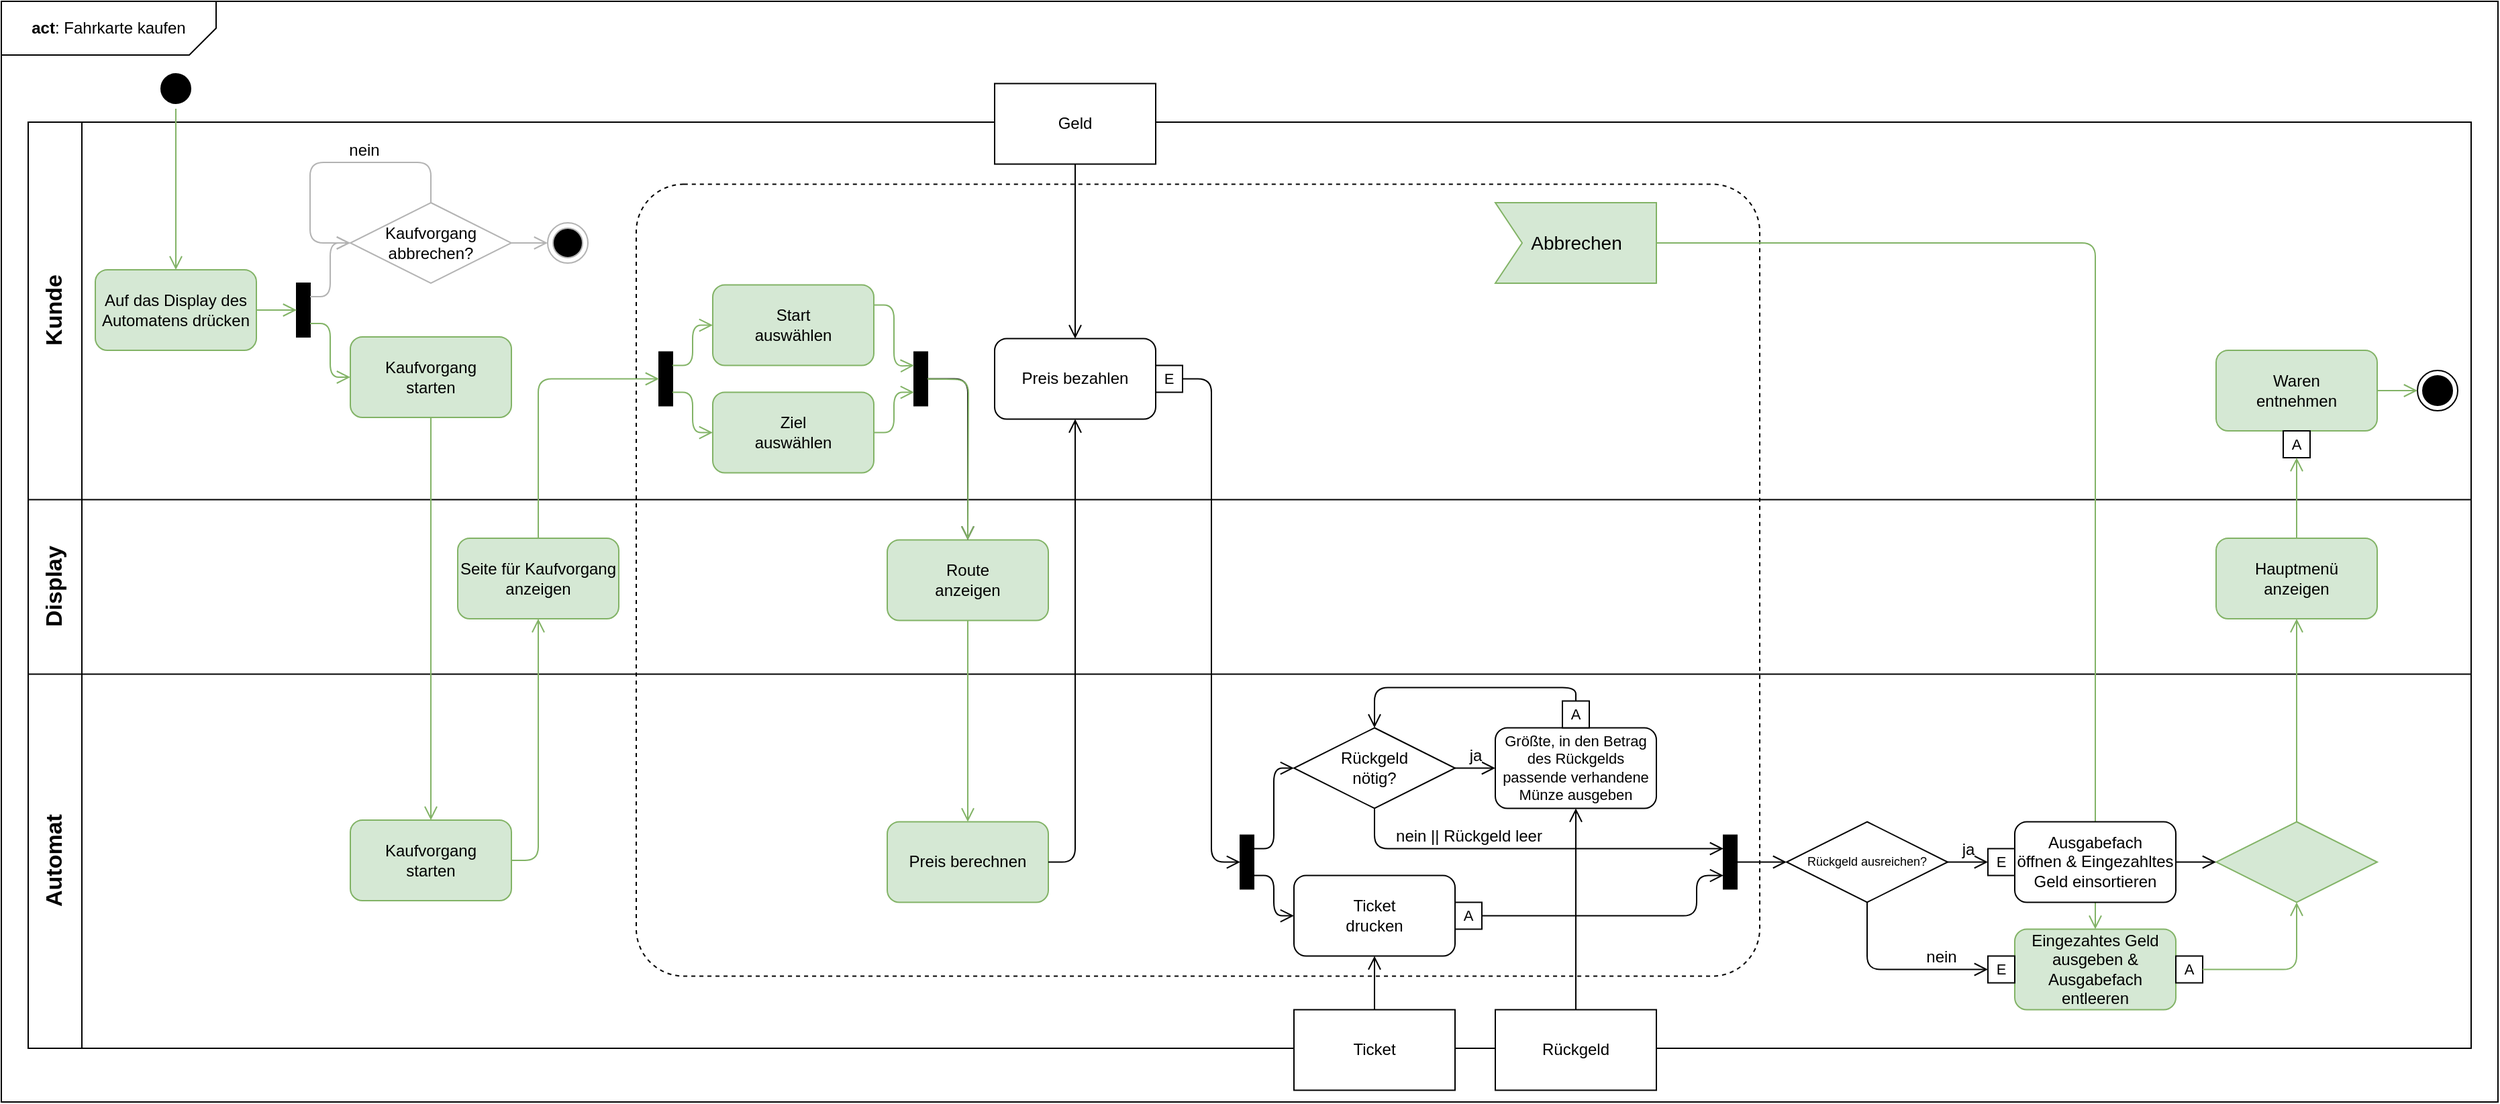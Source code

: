 <mxfile version="15.1.3" type="device"><diagram id="qV4nexifGftPxuAXYdf5" name="Seite-1"><mxGraphModel dx="1422" dy="815" grid="1" gridSize="10" guides="1" tooltips="1" connect="1" arrows="1" fold="1" page="1" pageScale="1" pageWidth="827" pageHeight="1169" math="0" shadow="0"><root><mxCell id="0"/><mxCell id="1" parent="0"/><mxCell id="LCloJKtCXqfHK71unpaX-121" value="" style="rounded=0;whiteSpace=wrap;html=1;fontSize=8;strokeColor=#000000;fillColor=none;" parent="1" vertex="1"><mxGeometry width="1860" height="820" as="geometry"/></mxCell><mxCell id="LCloJKtCXqfHK71unpaX-8" value="" style="rounded=0;whiteSpace=wrap;html=1;" parent="1" vertex="1"><mxGeometry x="20" y="90" width="1820" height="690" as="geometry"/></mxCell><mxCell id="LCloJKtCXqfHK71unpaX-119" value="" style="rounded=0;whiteSpace=wrap;html=1;fontSize=8;strokeColor=#000000;fillColor=none;" parent="1" vertex="1"><mxGeometry x="20" y="371.25" width="1820" height="130" as="geometry"/></mxCell><mxCell id="LCloJKtCXqfHK71unpaX-133" value="" style="rounded=1;whiteSpace=wrap;html=1;sketch=0;fontSize=9;strokeColor=#000000;fillColor=none;align=center;dashed=1;arcSize=6;" parent="1" vertex="1"><mxGeometry x="473" y="136.25" width="837" height="590" as="geometry"/></mxCell><mxCell id="LCloJKtCXqfHK71unpaX-9" value="" style="endArrow=none;html=1;entryX=1;entryY=1;entryDx=0;entryDy=0;exitX=0;exitY=1;exitDx=0;exitDy=0;" parent="1" source="LCloJKtCXqfHK71unpaX-14" target="LCloJKtCXqfHK71unpaX-12" edge="1"><mxGeometry width="50" height="50" relative="1" as="geometry"><mxPoint x="330" y="400" as="sourcePoint"/><mxPoint x="380" y="350" as="targetPoint"/><Array as="points"/></mxGeometry></mxCell><mxCell id="LCloJKtCXqfHK71unpaX-12" value="Kunde" style="text;html=1;strokeColor=none;fillColor=none;align=center;verticalAlign=middle;whiteSpace=wrap;rounded=0;rotation=-90;fontSize=17;fontStyle=1" parent="1" vertex="1"><mxGeometry x="-100" y="210" width="280" height="40" as="geometry"/></mxCell><mxCell id="LCloJKtCXqfHK71unpaX-13" value="Display" style="text;html=1;strokeColor=none;fillColor=none;align=center;verticalAlign=middle;whiteSpace=wrap;rounded=0;rotation=-90;fontSize=17;fontStyle=1" parent="1" vertex="1"><mxGeometry x="-26.25" y="416.25" width="132.5" height="40" as="geometry"/></mxCell><mxCell id="LCloJKtCXqfHK71unpaX-14" value="Automat" style="text;html=1;strokeColor=none;fillColor=none;align=center;verticalAlign=middle;whiteSpace=wrap;rounded=0;rotation=-90;fontSize=17;fontStyle=1" parent="1" vertex="1"><mxGeometry x="-100" y="620" width="280" height="40" as="geometry"/></mxCell><mxCell id="LCloJKtCXqfHK71unpaX-15" value="" style="ellipse;html=1;shape=startState;fillColor=#000000;fontSize=17;" parent="1" vertex="1"><mxGeometry x="115" y="50" width="30" height="30" as="geometry"/></mxCell><mxCell id="LCloJKtCXqfHK71unpaX-16" value="" style="edgeStyle=orthogonalEdgeStyle;html=1;verticalAlign=bottom;endArrow=open;endSize=8;fontSize=17;entryX=0.5;entryY=0;entryDx=0;entryDy=0;fillColor=#d5e8d4;strokeColor=#82b366;" parent="1" source="LCloJKtCXqfHK71unpaX-15" target="LCloJKtCXqfHK71unpaX-17" edge="1"><mxGeometry relative="1" as="geometry"><mxPoint x="260" y="65" as="targetPoint"/></mxGeometry></mxCell><mxCell id="LCloJKtCXqfHK71unpaX-17" value="Auf das Display des Automatens drücken" style="rounded=1;whiteSpace=wrap;html=1;fontSize=12;strokeColor=#82b366;fillColor=#d5e8d4;" parent="1" vertex="1"><mxGeometry x="70" y="200" width="120" height="60" as="geometry"/></mxCell><mxCell id="LCloJKtCXqfHK71unpaX-18" value="Kaufvorgang&lt;br&gt;starten" style="rounded=1;whiteSpace=wrap;html=1;fontSize=12;strokeColor=#82b366;fillColor=#d5e8d4;" parent="1" vertex="1"><mxGeometry x="260" y="610" width="120" height="60" as="geometry"/></mxCell><mxCell id="LCloJKtCXqfHK71unpaX-19" value="Kaufvorgang&lt;br&gt;starten" style="rounded=1;whiteSpace=wrap;html=1;fontSize=12;strokeColor=#82b366;fillColor=#d5e8d4;" parent="1" vertex="1"><mxGeometry x="260" y="250" width="120" height="60" as="geometry"/></mxCell><mxCell id="LCloJKtCXqfHK71unpaX-22" value="Seite für Kaufvorgang anzeigen" style="rounded=1;whiteSpace=wrap;html=1;fontSize=12;strokeColor=#82b366;fillColor=#d5e8d4;" parent="1" vertex="1"><mxGeometry x="340" y="400" width="120" height="60" as="geometry"/></mxCell><mxCell id="LCloJKtCXqfHK71unpaX-25" value="" style="rounded=0;whiteSpace=wrap;html=1;fontSize=12;strokeColor=#000000;fillColor=#000000;direction=north;" parent="1" vertex="1"><mxGeometry x="220" y="210" width="10" height="40" as="geometry"/></mxCell><mxCell id="LCloJKtCXqfHK71unpaX-30" value="Kaufvorgang abbrechen?" style="rhombus;whiteSpace=wrap;html=1;fontSize=12;fillColor=none;strokeColor=#B3B3B3;" parent="1" vertex="1"><mxGeometry x="260" y="150" width="120" height="60" as="geometry"/></mxCell><mxCell id="LCloJKtCXqfHK71unpaX-31" value="" style="ellipse;html=1;shape=endState;fillColor=#000000;fontSize=12;strokeColor=#B3B3B3;" parent="1" vertex="1"><mxGeometry x="407" y="165" width="30" height="30" as="geometry"/></mxCell><mxCell id="LCloJKtCXqfHK71unpaX-40" value="" style="rounded=0;whiteSpace=wrap;html=1;fontSize=12;strokeColor=#000000;fillColor=#000000;direction=south;" parent="1" vertex="1"><mxGeometry x="490" y="261.25" width="10" height="40" as="geometry"/></mxCell><mxCell id="LCloJKtCXqfHK71unpaX-42" value="Start&lt;br&gt;auswählen" style="rounded=1;whiteSpace=wrap;html=1;fontSize=12;strokeColor=#82b366;fillColor=#d5e8d4;" parent="1" vertex="1"><mxGeometry x="530" y="211.25" width="120" height="60" as="geometry"/></mxCell><mxCell id="LCloJKtCXqfHK71unpaX-43" value="Ziel&lt;br&gt;auswählen" style="rounded=1;whiteSpace=wrap;html=1;fontSize=12;strokeColor=#82b366;fillColor=#d5e8d4;" parent="1" vertex="1"><mxGeometry x="530" y="291.25" width="120" height="60" as="geometry"/></mxCell><mxCell id="LCloJKtCXqfHK71unpaX-49" value="" style="edgeStyle=orthogonalEdgeStyle;html=1;verticalAlign=bottom;endArrow=open;endSize=8;fontSize=17;entryX=0.5;entryY=0;entryDx=0;entryDy=0;exitX=1;exitY=0.5;exitDx=0;exitDy=0;fillColor=#d5e8d4;strokeColor=#82b366;" parent="1" source="LCloJKtCXqfHK71unpaX-17" target="LCloJKtCXqfHK71unpaX-25" edge="1"><mxGeometry relative="1" as="geometry"><mxPoint x="140" y="210" as="targetPoint"/><mxPoint x="140" y="90" as="sourcePoint"/></mxGeometry></mxCell><mxCell id="LCloJKtCXqfHK71unpaX-50" value="" style="edgeStyle=orthogonalEdgeStyle;html=1;verticalAlign=bottom;endArrow=open;endSize=8;fontSize=17;entryX=0;entryY=0.5;entryDx=0;entryDy=0;exitX=0.75;exitY=1;exitDx=0;exitDy=0;strokeColor=#B3B3B3;" parent="1" source="LCloJKtCXqfHK71unpaX-25" target="LCloJKtCXqfHK71unpaX-30" edge="1"><mxGeometry relative="1" as="geometry"><mxPoint x="230" y="240" as="targetPoint"/><mxPoint x="230" y="230" as="sourcePoint"/></mxGeometry></mxCell><mxCell id="LCloJKtCXqfHK71unpaX-51" value="nein" style="edgeStyle=orthogonalEdgeStyle;html=1;verticalAlign=bottom;endArrow=open;endSize=8;fontSize=12;exitX=0.5;exitY=0;exitDx=0;exitDy=0;strokeColor=#B3B3B3;" parent="1" source="LCloJKtCXqfHK71unpaX-30" edge="1"><mxGeometry x="-0.238" relative="1" as="geometry"><mxPoint x="260" y="180" as="targetPoint"/><mxPoint x="240" y="230" as="sourcePoint"/><Array as="points"><mxPoint x="320" y="120"/><mxPoint x="230" y="120"/><mxPoint x="230" y="180"/></Array><mxPoint as="offset"/></mxGeometry></mxCell><mxCell id="LCloJKtCXqfHK71unpaX-52" value="" style="edgeStyle=orthogonalEdgeStyle;html=1;verticalAlign=bottom;endArrow=open;endSize=8;fontSize=17;entryX=0;entryY=0.5;entryDx=0;entryDy=0;exitX=0.25;exitY=1;exitDx=0;exitDy=0;fillColor=#d5e8d4;strokeColor=#82b366;" parent="1" source="LCloJKtCXqfHK71unpaX-25" target="LCloJKtCXqfHK71unpaX-19" edge="1"><mxGeometry relative="1" as="geometry"><mxPoint x="270" y="190" as="targetPoint"/><mxPoint x="240" y="230" as="sourcePoint"/></mxGeometry></mxCell><mxCell id="LCloJKtCXqfHK71unpaX-53" value="" style="edgeStyle=orthogonalEdgeStyle;html=1;verticalAlign=bottom;endArrow=open;endSize=8;fontSize=17;exitX=0.5;exitY=1;exitDx=0;exitDy=0;entryX=0.5;entryY=0;entryDx=0;entryDy=0;fillColor=#d5e8d4;strokeColor=#82b366;" parent="1" source="LCloJKtCXqfHK71unpaX-19" target="LCloJKtCXqfHK71unpaX-18" edge="1"><mxGeometry relative="1" as="geometry"><mxPoint x="890" y="580" as="targetPoint"/><mxPoint x="240" y="250" as="sourcePoint"/></mxGeometry></mxCell><mxCell id="LCloJKtCXqfHK71unpaX-54" value="" style="edgeStyle=orthogonalEdgeStyle;html=1;verticalAlign=bottom;endArrow=open;endSize=8;fontSize=17;exitX=1;exitY=0.5;exitDx=0;exitDy=0;entryX=0.5;entryY=1;entryDx=0;entryDy=0;fillColor=#d5e8d4;strokeColor=#82b366;" parent="1" source="LCloJKtCXqfHK71unpaX-18" target="LCloJKtCXqfHK71unpaX-22" edge="1"><mxGeometry relative="1" as="geometry"><mxPoint x="330" y="770" as="targetPoint"/><mxPoint x="330" y="320" as="sourcePoint"/></mxGeometry></mxCell><mxCell id="LCloJKtCXqfHK71unpaX-55" value="" style="edgeStyle=orthogonalEdgeStyle;html=1;verticalAlign=bottom;endArrow=open;endSize=8;fontSize=17;entryX=0;entryY=0.5;entryDx=0;entryDy=0;exitX=1;exitY=0.5;exitDx=0;exitDy=0;strokeColor=#B3B3B3;" parent="1" source="LCloJKtCXqfHK71unpaX-30" target="LCloJKtCXqfHK71unpaX-31" edge="1"><mxGeometry relative="1" as="geometry"><mxPoint x="270" y="190" as="targetPoint"/><mxPoint x="240" y="230" as="sourcePoint"/></mxGeometry></mxCell><mxCell id="LCloJKtCXqfHK71unpaX-56" value="" style="edgeStyle=orthogonalEdgeStyle;html=1;verticalAlign=bottom;endArrow=open;endSize=8;fontSize=17;entryX=0.5;entryY=1;entryDx=0;entryDy=0;exitX=0.5;exitY=0;exitDx=0;exitDy=0;fillColor=#d5e8d4;strokeColor=#82b366;" parent="1" source="LCloJKtCXqfHK71unpaX-22" target="LCloJKtCXqfHK71unpaX-40" edge="1"><mxGeometry relative="1" as="geometry"><mxPoint x="210" y="190" as="targetPoint"/><mxPoint x="180" y="230" as="sourcePoint"/></mxGeometry></mxCell><mxCell id="LCloJKtCXqfHK71unpaX-57" value="" style="edgeStyle=orthogonalEdgeStyle;html=1;verticalAlign=bottom;endArrow=open;endSize=8;fontSize=17;entryX=0;entryY=0.5;entryDx=0;entryDy=0;exitX=0.75;exitY=0;exitDx=0;exitDy=0;fillColor=#d5e8d4;strokeColor=#82b366;" parent="1" source="LCloJKtCXqfHK71unpaX-40" target="LCloJKtCXqfHK71unpaX-43" edge="1"><mxGeometry relative="1" as="geometry"><mxPoint x="500" y="291.25" as="targetPoint"/><mxPoint x="470" y="521.25" as="sourcePoint"/></mxGeometry></mxCell><mxCell id="LCloJKtCXqfHK71unpaX-58" value="" style="edgeStyle=orthogonalEdgeStyle;html=1;verticalAlign=bottom;endArrow=open;endSize=8;fontSize=17;entryX=0;entryY=0.5;entryDx=0;entryDy=0;exitX=0.25;exitY=0;exitDx=0;exitDy=0;fillColor=#d5e8d4;strokeColor=#82b366;" parent="1" source="LCloJKtCXqfHK71unpaX-40" target="LCloJKtCXqfHK71unpaX-42" edge="1"><mxGeometry relative="1" as="geometry"><mxPoint x="540" y="331.25" as="targetPoint"/><mxPoint x="510" y="301.25" as="sourcePoint"/></mxGeometry></mxCell><mxCell id="LCloJKtCXqfHK71unpaX-60" value="" style="rounded=0;whiteSpace=wrap;html=1;fontSize=12;direction=south;fillColor=#000000;" parent="1" vertex="1"><mxGeometry x="680" y="261.25" width="10" height="40" as="geometry"/></mxCell><mxCell id="LCloJKtCXqfHK71unpaX-61" value="" style="edgeStyle=orthogonalEdgeStyle;html=1;verticalAlign=bottom;endArrow=open;endSize=8;fontSize=17;entryX=0.75;entryY=1;entryDx=0;entryDy=0;exitX=1;exitY=0.5;exitDx=0;exitDy=0;fillColor=#d5e8d4;strokeColor=#82b366;" parent="1" source="LCloJKtCXqfHK71unpaX-43" target="LCloJKtCXqfHK71unpaX-60" edge="1"><mxGeometry relative="1" as="geometry"><mxPoint x="540" y="251.25" as="targetPoint"/><mxPoint x="510" y="281.25" as="sourcePoint"/></mxGeometry></mxCell><mxCell id="LCloJKtCXqfHK71unpaX-62" value="" style="edgeStyle=orthogonalEdgeStyle;html=1;verticalAlign=bottom;endArrow=open;endSize=8;fontSize=17;exitX=1;exitY=0.25;exitDx=0;exitDy=0;fillColor=#d5e8d4;strokeColor=#82b366;" parent="1" source="LCloJKtCXqfHK71unpaX-42" edge="1"><mxGeometry relative="1" as="geometry"><mxPoint x="680" y="271.25" as="targetPoint"/><mxPoint x="660" y="331.25" as="sourcePoint"/></mxGeometry></mxCell><mxCell id="LCloJKtCXqfHK71unpaX-63" value="Route&lt;br&gt;anzeigen" style="rounded=1;whiteSpace=wrap;html=1;fontSize=12;fillColor=#d5e8d4;strokeColor=#82b366;" parent="1" vertex="1"><mxGeometry x="660" y="401.25" width="120" height="60" as="geometry"/></mxCell><mxCell id="LCloJKtCXqfHK71unpaX-64" value="" style="edgeStyle=orthogonalEdgeStyle;html=1;verticalAlign=bottom;endArrow=open;endSize=8;fontSize=17;entryX=0.5;entryY=0;entryDx=0;entryDy=0;exitX=0.5;exitY=0;exitDx=0;exitDy=0;" parent="1" source="LCloJKtCXqfHK71unpaX-60" target="LCloJKtCXqfHK71unpaX-63" edge="1"><mxGeometry relative="1" as="geometry"><mxPoint x="500" y="291.25" as="targetPoint"/><mxPoint x="470" y="491.25" as="sourcePoint"/></mxGeometry></mxCell><mxCell id="LCloJKtCXqfHK71unpaX-66" value="Preis berechnen" style="rounded=1;whiteSpace=wrap;html=1;fontSize=12;fillColor=#d5e8d4;strokeColor=#82b366;" parent="1" vertex="1"><mxGeometry x="660" y="611.25" width="120" height="60" as="geometry"/></mxCell><mxCell id="LCloJKtCXqfHK71unpaX-67" value="" style="edgeStyle=orthogonalEdgeStyle;html=1;verticalAlign=bottom;endArrow=open;endSize=8;fontSize=17;entryX=0.5;entryY=0;entryDx=0;entryDy=0;exitX=0.5;exitY=1;exitDx=0;exitDy=0;fillColor=#d5e8d4;strokeColor=#82b366;" parent="1" source="LCloJKtCXqfHK71unpaX-63" target="LCloJKtCXqfHK71unpaX-66" edge="1"><mxGeometry relative="1" as="geometry"><mxPoint x="730" y="491.25" as="targetPoint"/><mxPoint x="700" y="291.25" as="sourcePoint"/></mxGeometry></mxCell><mxCell id="LCloJKtCXqfHK71unpaX-68" value="Preis bezahlen" style="rounded=1;whiteSpace=wrap;html=1;fontSize=12;" parent="1" vertex="1"><mxGeometry x="740" y="251.25" width="120" height="60" as="geometry"/></mxCell><mxCell id="LCloJKtCXqfHK71unpaX-69" value="" style="edgeStyle=orthogonalEdgeStyle;html=1;verticalAlign=bottom;endArrow=open;endSize=8;fontSize=17;exitX=1;exitY=0.5;exitDx=0;exitDy=0;entryX=0.5;entryY=1;entryDx=0;entryDy=0;" parent="1" source="LCloJKtCXqfHK71unpaX-66" target="LCloJKtCXqfHK71unpaX-68" edge="1"><mxGeometry relative="1" as="geometry"><mxPoint x="470" y="551.25" as="targetPoint"/><mxPoint x="440" y="801.25" as="sourcePoint"/></mxGeometry></mxCell><mxCell id="LCloJKtCXqfHK71unpaX-71" value="" style="edgeStyle=orthogonalEdgeStyle;html=1;verticalAlign=bottom;endArrow=open;endSize=8;fontSize=17;exitX=1;exitY=0.5;exitDx=0;exitDy=0;entryX=0.5;entryY=1;entryDx=0;entryDy=0;" parent="1" source="LCloJKtCXqfHK71unpaX-86" target="LCloJKtCXqfHK71unpaX-72" edge="1"><mxGeometry relative="1" as="geometry"><mxPoint x="906" y="761.25" as="targetPoint"/><mxPoint x="803" y="801.25" as="sourcePoint"/></mxGeometry></mxCell><mxCell id="LCloJKtCXqfHK71unpaX-72" value="" style="rounded=0;whiteSpace=wrap;html=1;fontSize=12;direction=south;fillColor=#000000;" parent="1" vertex="1"><mxGeometry x="923" y="621.25" width="10" height="40" as="geometry"/></mxCell><mxCell id="LCloJKtCXqfHK71unpaX-73" value="Rückgeld&lt;br&gt;nötig?" style="rhombus;whiteSpace=wrap;html=1;fontSize=12;" parent="1" vertex="1"><mxGeometry x="963" y="541.25" width="120" height="60" as="geometry"/></mxCell><mxCell id="LCloJKtCXqfHK71unpaX-74" value="Ticket&lt;br&gt;drucken" style="rounded=1;whiteSpace=wrap;html=1;fontSize=12;" parent="1" vertex="1"><mxGeometry x="963" y="651.25" width="120" height="60" as="geometry"/></mxCell><mxCell id="LCloJKtCXqfHK71unpaX-75" value="" style="edgeStyle=orthogonalEdgeStyle;html=1;verticalAlign=bottom;endArrow=open;endSize=8;fontSize=17;entryX=0;entryY=0.5;entryDx=0;entryDy=0;exitX=0.25;exitY=0;exitDx=0;exitDy=0;" parent="1" source="LCloJKtCXqfHK71unpaX-72" target="LCloJKtCXqfHK71unpaX-73" edge="1"><mxGeometry relative="1" as="geometry"><mxPoint x="933" y="651.25" as="targetPoint"/><mxPoint x="932" y="651.25" as="sourcePoint"/></mxGeometry></mxCell><mxCell id="LCloJKtCXqfHK71unpaX-76" value="" style="edgeStyle=orthogonalEdgeStyle;html=1;verticalAlign=bottom;endArrow=open;endSize=8;fontSize=17;entryX=0;entryY=0.5;entryDx=0;entryDy=0;exitX=0.75;exitY=0;exitDx=0;exitDy=0;" parent="1" source="LCloJKtCXqfHK71unpaX-72" target="LCloJKtCXqfHK71unpaX-74" edge="1"><mxGeometry relative="1" as="geometry"><mxPoint x="973" y="691.25" as="targetPoint"/><mxPoint x="942" y="661.25" as="sourcePoint"/></mxGeometry></mxCell><mxCell id="LCloJKtCXqfHK71unpaX-77" value="Geld" style="rounded=0;whiteSpace=wrap;html=1;fontSize=12;" parent="1" vertex="1"><mxGeometry x="740" y="61.25" width="120" height="60" as="geometry"/></mxCell><mxCell id="LCloJKtCXqfHK71unpaX-78" value="" style="edgeStyle=orthogonalEdgeStyle;html=1;verticalAlign=bottom;endArrow=open;endSize=8;fontSize=17;exitX=0.5;exitY=1;exitDx=0;exitDy=0;entryX=0.5;entryY=0;entryDx=0;entryDy=0;" parent="1" source="LCloJKtCXqfHK71unpaX-77" target="LCloJKtCXqfHK71unpaX-68" edge="1"><mxGeometry relative="1" as="geometry"><mxPoint x="810" y="321.25" as="targetPoint"/><mxPoint x="790" y="801.25" as="sourcePoint"/></mxGeometry></mxCell><mxCell id="LCloJKtCXqfHK71unpaX-79" value="Ticket" style="rounded=0;whiteSpace=wrap;html=1;fontSize=12;strokeColor=#000000;" parent="1" vertex="1"><mxGeometry x="963" y="751.25" width="120" height="60" as="geometry"/></mxCell><mxCell id="LCloJKtCXqfHK71unpaX-80" value="" style="edgeStyle=orthogonalEdgeStyle;html=1;verticalAlign=bottom;endArrow=open;endSize=8;fontSize=17;exitX=0.5;exitY=0;exitDx=0;exitDy=0;entryX=0.5;entryY=1;entryDx=0;entryDy=0;" parent="1" source="LCloJKtCXqfHK71unpaX-79" target="LCloJKtCXqfHK71unpaX-74" edge="1"><mxGeometry relative="1" as="geometry"><mxPoint x="1023" y="711.25" as="targetPoint"/><mxPoint x="820" y="651.25" as="sourcePoint"/></mxGeometry></mxCell><mxCell id="LCloJKtCXqfHK71unpaX-81" value="Größte, in den Betrag des Rückgelds passende verhandene Münze ausgeben" style="rounded=1;whiteSpace=wrap;html=1;fontSize=11;" parent="1" vertex="1"><mxGeometry x="1113" y="541.25" width="120" height="60" as="geometry"/></mxCell><mxCell id="LCloJKtCXqfHK71unpaX-82" value="ja" style="edgeStyle=orthogonalEdgeStyle;html=1;verticalAlign=bottom;endArrow=open;endSize=8;fontSize=12;exitX=1;exitY=0.5;exitDx=0;exitDy=0;entryX=0;entryY=0.5;entryDx=0;entryDy=0;" parent="1" source="LCloJKtCXqfHK71unpaX-73" target="LCloJKtCXqfHK71unpaX-81" edge="1"><mxGeometry relative="1" as="geometry"><mxPoint x="840" y="171.25" as="targetPoint"/><mxPoint x="820" y="651.25" as="sourcePoint"/></mxGeometry></mxCell><mxCell id="LCloJKtCXqfHK71unpaX-83" value="" style="edgeStyle=orthogonalEdgeStyle;html=1;verticalAlign=bottom;endArrow=open;endSize=8;fontSize=17;entryX=0.5;entryY=0;entryDx=0;entryDy=0;exitX=0.5;exitY=0;exitDx=0;exitDy=0;" parent="1" source="LCloJKtCXqfHK71unpaX-90" target="LCloJKtCXqfHK71unpaX-73" edge="1"><mxGeometry relative="1" as="geometry"><mxPoint x="933" y="651.25" as="targetPoint"/><mxPoint x="900" y="141.25" as="sourcePoint"/><Array as="points"/></mxGeometry></mxCell><mxCell id="LCloJKtCXqfHK71unpaX-84" value="Rückgeld" style="rounded=0;whiteSpace=wrap;html=1;fontSize=12;strokeColor=#000000;" parent="1" vertex="1"><mxGeometry x="1113" y="751.25" width="120" height="60" as="geometry"/></mxCell><mxCell id="LCloJKtCXqfHK71unpaX-85" value="" style="edgeStyle=orthogonalEdgeStyle;html=1;verticalAlign=bottom;endArrow=open;endSize=8;fontSize=17;exitX=0.5;exitY=0;exitDx=0;exitDy=0;entryX=0.5;entryY=1;entryDx=0;entryDy=0;" parent="1" source="LCloJKtCXqfHK71unpaX-84" target="LCloJKtCXqfHK71unpaX-81" edge="1"><mxGeometry relative="1" as="geometry"><mxPoint x="1033" y="721.25" as="targetPoint"/><mxPoint x="1033" y="761.25" as="sourcePoint"/></mxGeometry></mxCell><mxCell id="LCloJKtCXqfHK71unpaX-86" value="E" style="rounded=0;whiteSpace=wrap;html=1;fontSize=11;" parent="1" vertex="1"><mxGeometry x="860" y="271.25" width="20" height="20" as="geometry"/></mxCell><mxCell id="LCloJKtCXqfHK71unpaX-89" value="A" style="rounded=0;whiteSpace=wrap;html=1;fontSize=11;" parent="1" vertex="1"><mxGeometry x="1083" y="671.25" width="20" height="20" as="geometry"/></mxCell><mxCell id="LCloJKtCXqfHK71unpaX-90" value="A" style="rounded=0;whiteSpace=wrap;html=1;fontSize=11;" parent="1" vertex="1"><mxGeometry x="1163" y="521.25" width="20" height="20" as="geometry"/></mxCell><mxCell id="LCloJKtCXqfHK71unpaX-91" value="" style="rounded=0;whiteSpace=wrap;html=1;fontSize=12;direction=south;fillColor=#000000;" parent="1" vertex="1"><mxGeometry x="1283" y="621.25" width="10" height="40" as="geometry"/></mxCell><mxCell id="LCloJKtCXqfHK71unpaX-94" value="" style="edgeStyle=orthogonalEdgeStyle;html=1;verticalAlign=bottom;endArrow=open;endSize=8;fontSize=17;entryX=0.75;entryY=1;entryDx=0;entryDy=0;exitX=1;exitY=0.5;exitDx=0;exitDy=0;" parent="1" source="LCloJKtCXqfHK71unpaX-89" target="LCloJKtCXqfHK71unpaX-91" edge="1"><mxGeometry relative="1" as="geometry"><mxPoint x="1293" y="641.25" as="targetPoint"/><mxPoint x="1263" y="611.25" as="sourcePoint"/><Array as="points"><mxPoint x="1263" y="681.25"/><mxPoint x="1263" y="651.25"/></Array></mxGeometry></mxCell><mxCell id="LCloJKtCXqfHK71unpaX-96" value="Waren&lt;br&gt;entnehmen" style="rounded=1;whiteSpace=wrap;html=1;fontSize=12;fillColor=#d5e8d4;strokeColor=#82b366;" parent="1" vertex="1"><mxGeometry x="1650" y="260" width="120" height="60" as="geometry"/></mxCell><mxCell id="LCloJKtCXqfHK71unpaX-98" value="Rückgeld ausreichen?" style="rhombus;whiteSpace=wrap;html=1;fontSize=9;" parent="1" vertex="1"><mxGeometry x="1330" y="611.25" width="120" height="60" as="geometry"/></mxCell><mxCell id="LCloJKtCXqfHK71unpaX-99" value="" style="edgeStyle=orthogonalEdgeStyle;html=1;verticalAlign=bottom;endArrow=open;endSize=8;fontSize=17;entryX=0;entryY=0.5;entryDx=0;entryDy=0;exitX=0.5;exitY=0;exitDx=0;exitDy=0;" parent="1" source="LCloJKtCXqfHK71unpaX-91" target="LCloJKtCXqfHK71unpaX-98" edge="1"><mxGeometry relative="1" as="geometry"><mxPoint x="973" y="611.25" as="targetPoint"/><mxPoint x="943" y="641.25" as="sourcePoint"/></mxGeometry></mxCell><mxCell id="LCloJKtCXqfHK71unpaX-100" value="nein || Rückgeld leer" style="edgeStyle=orthogonalEdgeStyle;html=1;verticalAlign=bottom;endArrow=open;endSize=8;fontSize=12;entryX=0.25;entryY=1;entryDx=0;entryDy=0;exitX=0.5;exitY=1;exitDx=0;exitDy=0;" parent="1" source="LCloJKtCXqfHK71unpaX-73" target="LCloJKtCXqfHK71unpaX-91" edge="1"><mxGeometry x="-0.31" relative="1" as="geometry"><mxPoint x="1293" y="661.25" as="targetPoint"/><mxPoint x="1113" y="691.25" as="sourcePoint"/><Array as="points"><mxPoint x="1023" y="631.25"/></Array><mxPoint as="offset"/></mxGeometry></mxCell><mxCell id="LCloJKtCXqfHK71unpaX-103" value="A" style="rounded=0;whiteSpace=wrap;html=1;fontSize=11;" parent="1" vertex="1"><mxGeometry x="1700" y="320" width="20" height="20" as="geometry"/></mxCell><mxCell id="LCloJKtCXqfHK71unpaX-104" value="Eingezahtes Geld ausgeben &amp;amp; Ausgabefach entleeren" style="rounded=1;whiteSpace=wrap;html=1;fontSize=12;fillColor=#d5e8d4;strokeColor=#82b366;" parent="1" vertex="1"><mxGeometry x="1500" y="691.25" width="120" height="60" as="geometry"/></mxCell><mxCell id="LCloJKtCXqfHK71unpaX-105" value="nein" style="edgeStyle=orthogonalEdgeStyle;html=1;verticalAlign=bottom;endArrow=open;endSize=8;fontSize=12;exitX=0.5;exitY=1;exitDx=0;exitDy=0;entryX=0;entryY=0.5;entryDx=0;entryDy=0;" parent="1" source="LCloJKtCXqfHK71unpaX-98" target="LCloJKtCXqfHK71unpaX-124" edge="1"><mxGeometry x="0.5" relative="1" as="geometry"><mxPoint x="1360" y="901.25" as="targetPoint"/><mxPoint x="1460" y="651.25" as="sourcePoint"/><mxPoint as="offset"/></mxGeometry></mxCell><mxCell id="LCloJKtCXqfHK71unpaX-107" value="ja" style="edgeStyle=orthogonalEdgeStyle;html=1;verticalAlign=bottom;endArrow=open;endSize=8;fontSize=12;exitX=1;exitY=0.5;exitDx=0;exitDy=0;entryX=0;entryY=0.5;entryDx=0;entryDy=0;" parent="1" source="LCloJKtCXqfHK71unpaX-98" target="LCloJKtCXqfHK71unpaX-126" edge="1"><mxGeometry relative="1" as="geometry"><mxPoint x="1500" y="641.25" as="targetPoint"/><mxPoint x="1470" y="641.25" as="sourcePoint"/></mxGeometry></mxCell><mxCell id="LCloJKtCXqfHK71unpaX-112" value="" style="ellipse;html=1;shape=endState;fillColor=#000000;fontSize=12;" parent="1" vertex="1"><mxGeometry x="1800" y="275" width="30" height="30" as="geometry"/></mxCell><mxCell id="LCloJKtCXqfHK71unpaX-113" value="" style="edgeStyle=orthogonalEdgeStyle;html=1;verticalAlign=bottom;endArrow=open;endSize=8;fontSize=12;exitX=1;exitY=0.5;exitDx=0;exitDy=0;entryX=0;entryY=0.5;entryDx=0;entryDy=0;fillColor=#d5e8d4;strokeColor=#82b366;" parent="1" source="LCloJKtCXqfHK71unpaX-96" target="LCloJKtCXqfHK71unpaX-112" edge="1"><mxGeometry relative="1" as="geometry"><mxPoint x="1660" y="300" as="targetPoint"/><mxPoint x="1770" y="290" as="sourcePoint"/></mxGeometry></mxCell><mxCell id="LCloJKtCXqfHK71unpaX-114" value="Hauptmenü&lt;br&gt;anzeigen" style="rounded=1;whiteSpace=wrap;html=1;fontSize=12;fillColor=#d5e8d4;strokeColor=#82b366;" parent="1" vertex="1"><mxGeometry x="1650" y="400" width="120" height="60" as="geometry"/></mxCell><mxCell id="LCloJKtCXqfHK71unpaX-115" value="" style="edgeStyle=orthogonalEdgeStyle;html=1;verticalAlign=bottom;endArrow=open;endSize=8;fontSize=12;exitX=0.5;exitY=0;exitDx=0;exitDy=0;entryX=0.5;entryY=1;entryDx=0;entryDy=0;fillColor=#d5e8d4;strokeColor=#82b366;" parent="1" source="LCloJKtCXqfHK71unpaX-134" target="LCloJKtCXqfHK71unpaX-114" edge="1"><mxGeometry relative="1" as="geometry"><mxPoint x="1660" y="880" as="targetPoint"/><mxPoint x="1710" y="610" as="sourcePoint"/></mxGeometry></mxCell><mxCell id="LCloJKtCXqfHK71unpaX-116" value="&lt;br&gt;" style="edgeStyle=orthogonalEdgeStyle;html=1;verticalAlign=bottom;endArrow=open;endSize=8;fontSize=12;exitX=0.5;exitY=0;exitDx=0;exitDy=0;entryX=0.5;entryY=1;entryDx=0;entryDy=0;fillColor=#d5e8d4;strokeColor=#82b366;" parent="1" source="LCloJKtCXqfHK71unpaX-114" target="LCloJKtCXqfHK71unpaX-103" edge="1"><mxGeometry relative="1" as="geometry"><mxPoint x="1720" y="550" as="targetPoint"/><mxPoint x="1720" y="770" as="sourcePoint"/></mxGeometry></mxCell><mxCell id="LCloJKtCXqfHK71unpaX-123" value="&lt;b style=&quot;font-size: 12px;&quot;&gt;act&lt;/b&gt;: Fahrkarte kaufen" style="shape=card;whiteSpace=wrap;html=1;sketch=0;fontSize=12;strokeColor=#000000;fillColor=none;align=center;flipH=1;flipV=1;size=20;" parent="1" vertex="1"><mxGeometry width="160" height="40" as="geometry"/></mxCell><mxCell id="LCloJKtCXqfHK71unpaX-124" value="E" style="rounded=0;whiteSpace=wrap;html=1;fontSize=11;" parent="1" vertex="1"><mxGeometry x="1480" y="711.25" width="20" height="20" as="geometry"/></mxCell><mxCell id="LCloJKtCXqfHK71unpaX-126" value="E" style="rounded=0;whiteSpace=wrap;html=1;fontSize=11;" parent="1" vertex="1"><mxGeometry x="1480" y="631.25" width="20" height="20" as="geometry"/></mxCell><mxCell id="LCloJKtCXqfHK71unpaX-128" value="Abbrechen" style="html=1;shape=mxgraph.infographic.ribbonSimple;notch1=20;notch2=0;align=center;verticalAlign=middle;fontSize=14;fontStyle=0;flipH=0;sketch=0;flipV=0;fillColor=#d5e8d4;strokeColor=#82b366;" parent="1" vertex="1"><mxGeometry x="1113" y="150" width="120" height="60" as="geometry"/></mxCell><mxCell id="LCloJKtCXqfHK71unpaX-134" value="" style="rhombus;whiteSpace=wrap;html=1;fontSize=9;fillColor=#d5e8d4;strokeColor=#82b366;" parent="1" vertex="1"><mxGeometry x="1650" y="611.25" width="120" height="60" as="geometry"/></mxCell><mxCell id="LCloJKtCXqfHK71unpaX-137" value="" style="edgeStyle=orthogonalEdgeStyle;html=1;verticalAlign=bottom;endArrow=open;endSize=8;fontSize=12;exitX=1;exitY=0.5;exitDx=0;exitDy=0;entryX=0;entryY=0.5;entryDx=0;entryDy=0;" parent="1" source="LCloJKtCXqfHK71unpaX-106" target="LCloJKtCXqfHK71unpaX-134" edge="1"><mxGeometry x="0.5" relative="1" as="geometry"><mxPoint x="1720" y="680" as="targetPoint"/><mxPoint x="1630" y="731.25" as="sourcePoint"/><mxPoint as="offset"/></mxGeometry></mxCell><mxCell id="LCloJKtCXqfHK71unpaX-140" value="" style="edgeStyle=orthogonalEdgeStyle;html=1;verticalAlign=bottom;endArrow=open;endSize=8;fontSize=17;exitX=1;exitY=0.5;exitDx=0;exitDy=0;entryX=0.5;entryY=0;entryDx=0;entryDy=0;exitPerimeter=0;fillColor=#d5e8d4;strokeColor=#82b366;" parent="1" source="LCloJKtCXqfHK71unpaX-128" target="LCloJKtCXqfHK71unpaX-104" edge="1"><mxGeometry relative="1" as="geometry"><mxPoint x="933" y="651.25" as="targetPoint"/><mxPoint x="890" y="291.25" as="sourcePoint"/></mxGeometry></mxCell><mxCell id="LCloJKtCXqfHK71unpaX-106" value="Ausgabefach&lt;br&gt;öffnen &amp;amp; Eingezahltes Geld einsortieren" style="rounded=1;whiteSpace=wrap;html=1;fontSize=12;" parent="1" vertex="1"><mxGeometry x="1500" y="611.25" width="120" height="60" as="geometry"/></mxCell><mxCell id="LCloJKtCXqfHK71unpaX-142" value="A" style="rounded=0;whiteSpace=wrap;html=1;fontSize=11;" parent="1" vertex="1"><mxGeometry x="1620" y="711.25" width="20" height="20" as="geometry"/></mxCell><mxCell id="LCloJKtCXqfHK71unpaX-143" value="" style="edgeStyle=orthogonalEdgeStyle;html=1;verticalAlign=bottom;endArrow=open;endSize=8;fontSize=12;exitX=1;exitY=0.5;exitDx=0;exitDy=0;entryX=0.5;entryY=1;entryDx=0;entryDy=0;fillColor=#d5e8d4;strokeColor=#82b366;" parent="1" source="LCloJKtCXqfHK71unpaX-142" target="LCloJKtCXqfHK71unpaX-134" edge="1"><mxGeometry x="0.5" relative="1" as="geometry"><mxPoint x="1660" y="651.25" as="targetPoint"/><mxPoint x="1630" y="651.25" as="sourcePoint"/><mxPoint as="offset"/></mxGeometry></mxCell><mxCell id="n3A3B44LLFeehl7Uo4f1-1" value="" style="edgeStyle=orthogonalEdgeStyle;html=1;verticalAlign=bottom;endArrow=open;endSize=8;fontSize=17;entryX=0.5;entryY=0;entryDx=0;entryDy=0;exitX=0.5;exitY=0;exitDx=0;exitDy=0;fillColor=#d5e8d4;strokeColor=#82b366;" edge="1" parent="1"><mxGeometry relative="1" as="geometry"><mxPoint x="720" y="401.25" as="targetPoint"/><mxPoint x="690" y="281.25" as="sourcePoint"/></mxGeometry></mxCell></root></mxGraphModel></diagram></mxfile>